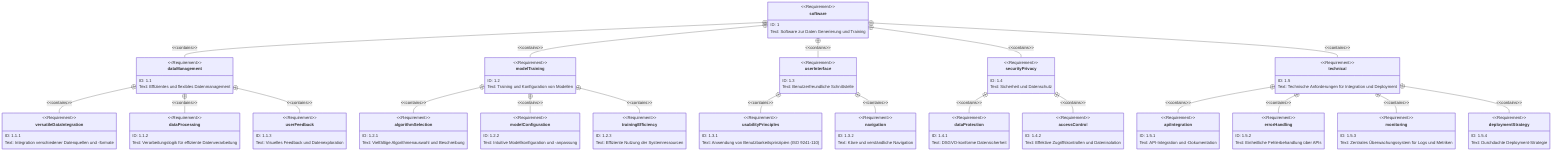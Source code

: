 requirementDiagram

    requirement software {
    id: 1
    text: "Software zur Daten Generierung und Training"
    }

    requirement dataManagement {
    id: 1.1
    text: "Effizientes und flexibles Datenmanagement"
    }

    requirement modelTraining {
    id: 1.2
    text: "Training und Konfiguration von Modellen"
    }

    requirement userInterface {
    id: 1.3
    text: "Benutzerfreundliche Schnittstelle"
    }

    requirement securityPrivacy {
    id: 1.4
    text: "Sicherheit und Datenschutz"
    }

    requirement technical {
    id: 1.5
    text: "Technische Anforderungen für Integration und Deployment"
    }

    software - contains -> dataManagement
    software - contains -> modelTraining
    software - contains -> userInterface
    software - contains -> securityPrivacy
    software - contains -> technical

    requirement versatileDataIntegration {
    id: 1.1.1
    text: "Integration verschiedener Datenquellen und -formate"
    }

    requirement dataProcessing {
    id: 1.1.2
    text: "Verarbeitungslogik für effiziente Datenverarbeitung"
    }

    requirement userFeedback {
    id: 1.1.3
    text: "Visuelles Feedback und Datenexploration"
    }

    dataManagement - contains -> versatileDataIntegration
    dataManagement - contains -> dataProcessing
    dataManagement - contains -> userFeedback

    requirement algorithmSelection {
    id: 1.2.1
    text: "Vielfältige Algorithmenauswahl und Beschreibung"
    }

    requirement modelConfiguration {
    id: 1.2.2
    text: "Intuitive Modellkonfiguration und -anpassung"
    }

    requirement trainingEfficiency {
    id: 1.2.3
    text: "Effiziente Nutzung der Systemressourcen"
    }

    modelTraining - contains -> algorithmSelection
    modelTraining - contains -> modelConfiguration
    modelTraining - contains -> trainingEfficiency

    requirement usabilityPrinciples {
    id: 1.3.1
    text: "Anwendung von Benutzbarkeitsprinzipien (ISO 9241-110)"
    }

    requirement navigation {
    id: 1.3.2
    text: "Klare und verständliche Navigation"
    }

    userInterface - contains -> usabilityPrinciples
    userInterface - contains -> navigation

    requirement dataProtection {
    id: 1.4.1
    text: "DSGVO-konforme Datensicherheit"
    }

    requirement accessControl {
    id: 1.4.2
    text: "Effektive Zugriffskontrollen und Datenisolation"
    }

    securityPrivacy - contains -> dataProtection
    securityPrivacy - contains -> accessControl

    requirement apiIntegration {
    id: 1.5.1
    text: "API-Integration und -Dokumentation"
    }

    requirement errorHandling {
    id: 1.5.2
    text: "Einheitliche Fehlerbehandlung über APIs"
    }

    requirement monitoring {
    id: 1.5.3
    text: "Zentrales Überwachungssystem für Logs und Metriken"
    }

    requirement deploymentStrategy {
    id: 1.5.4
    text: "Durchdachte Deployment-Strategie"
    }

    technical - contains -> apiIntegration
    technical - contains -> errorHandling
    technical - contains -> monitoring
    technical - contains -> deploymentStrategy